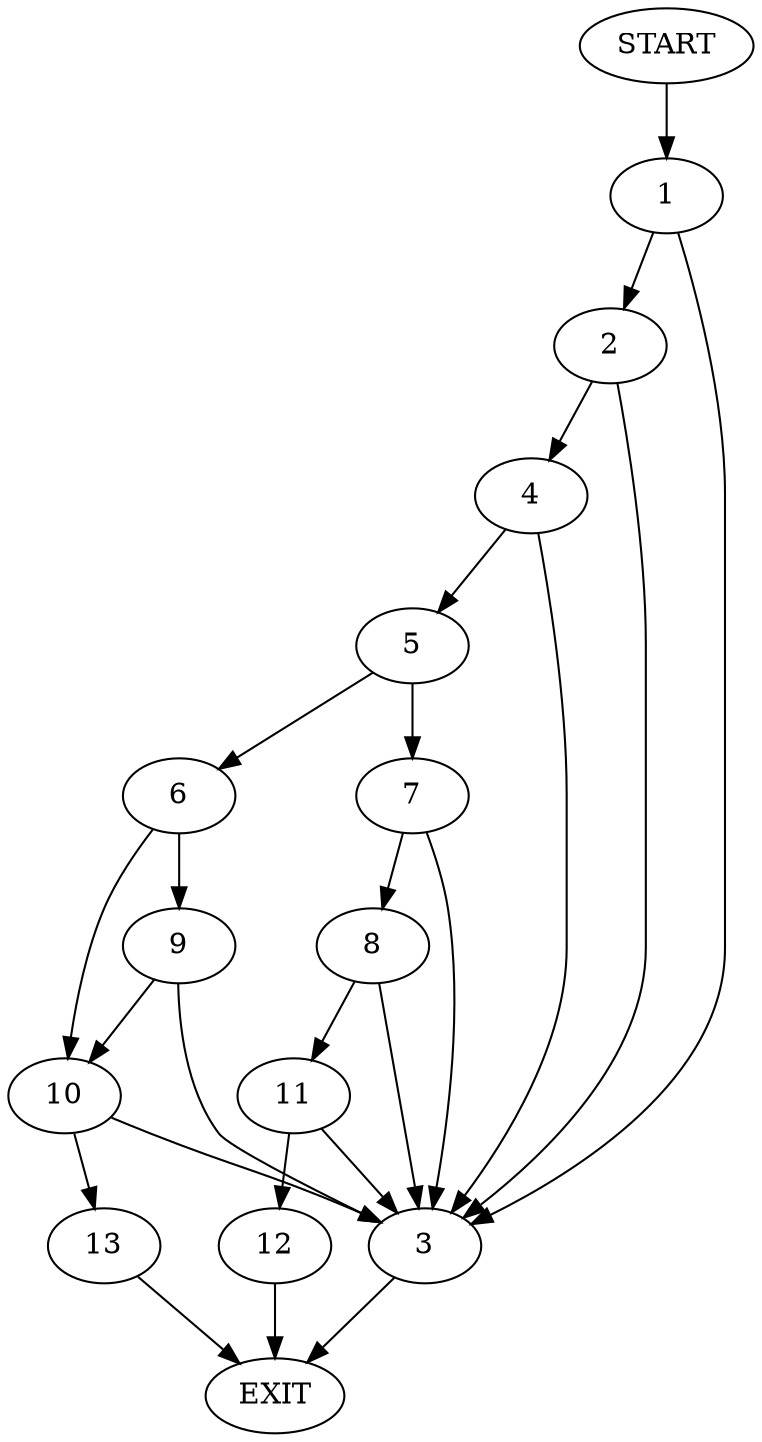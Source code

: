 digraph {
0 [label="START"]
14 [label="EXIT"]
0 -> 1
1 -> 2
1 -> 3
2 -> 3
2 -> 4
3 -> 14
4 -> 3
4 -> 5
5 -> 6
5 -> 7
7 -> 3
7 -> 8
6 -> 9
6 -> 10
8 -> 3
8 -> 11
11 -> 3
11 -> 12
12 -> 14
10 -> 3
10 -> 13
9 -> 3
9 -> 10
13 -> 14
}

